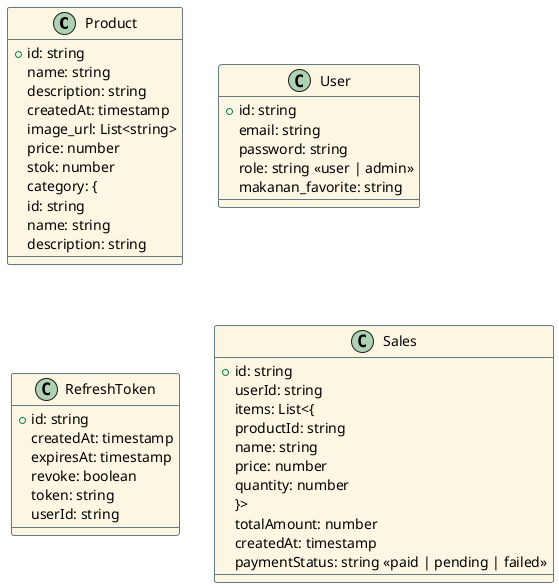 @startuml market_cloths

' Styling
skinparam class {
  BackgroundColor #FDF6E3
  BorderColor #657B83
  BorderThickness 1
  ArrowColor Black
}

' Product Document (Category embedded)
class Product {
  + id: string
  name: string
  description: string
  createdAt: timestamp
  image_url: List<string>
  price: number
  stok: number
  category: {
    id: string
    name: string
    description: string
  }


' User Document
class User {
  + id: string
  email: string
  password: string
  role: string <<user | admin>>
  makanan_favorite: string
}

' Refresh Token Document (userId as ref)
class RefreshToken {
  + id: string
  createdAt: timestamp
  expiresAt: timestamp
  revoke: boolean
  token: string
  userId: string
}

' Sales Document
class Sales {
  + id: string
  userId: string
  items: List<{
    productId: string
    name: string
    price: number
    quantity: number
  }>
  totalAmount: number
  createdAt: timestamp
  paymentStatus: string <<paid | pending | failed>>
}

@enduml
